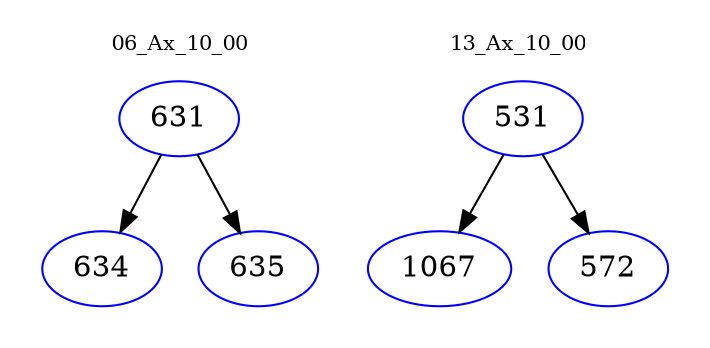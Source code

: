 digraph{
subgraph cluster_0 {
color = white
label = "06_Ax_10_00";
fontsize=10;
T0_631 [label="631", color="blue"]
T0_631 -> T0_634 [color="black"]
T0_634 [label="634", color="blue"]
T0_631 -> T0_635 [color="black"]
T0_635 [label="635", color="blue"]
}
subgraph cluster_1 {
color = white
label = "13_Ax_10_00";
fontsize=10;
T1_531 [label="531", color="blue"]
T1_531 -> T1_1067 [color="black"]
T1_1067 [label="1067", color="blue"]
T1_531 -> T1_572 [color="black"]
T1_572 [label="572", color="blue"]
}
}
